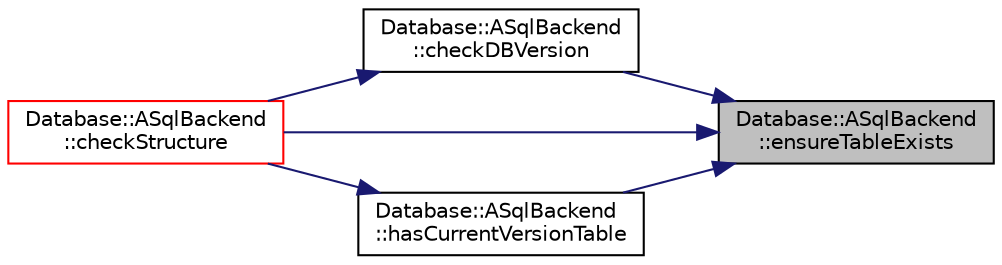 digraph "Database::ASqlBackend::ensureTableExists"
{
 // LATEX_PDF_SIZE
  edge [fontname="Helvetica",fontsize="10",labelfontname="Helvetica",labelfontsize="10"];
  node [fontname="Helvetica",fontsize="10",shape=record];
  rankdir="RL";
  Node1 [label="Database::ASqlBackend\l::ensureTableExists",height=0.2,width=0.4,color="black", fillcolor="grey75", style="filled", fontcolor="black",tooltip="Make sure given table exists in database."];
  Node1 -> Node2 [dir="back",color="midnightblue",fontsize="10",style="solid",fontname="Helvetica"];
  Node2 [label="Database::ASqlBackend\l::checkDBVersion",height=0.2,width=0.4,color="black", fillcolor="white", style="filled",URL="$class_database_1_1_a_sql_backend.html#aa1069ca198133cd660ca6a76c5861b81",tooltip="check current db version and upgrade structures if required"];
  Node2 -> Node3 [dir="back",color="midnightblue",fontsize="10",style="solid",fontname="Helvetica"];
  Node3 [label="Database::ASqlBackend\l::checkStructure",height=0.2,width=0.4,color="red", fillcolor="white", style="filled",URL="$class_database_1_1_a_sql_backend.html#ad00a7bed2c2268620552f6c1a64616f5",tooltip="validate database consistency"];
  Node1 -> Node3 [dir="back",color="midnightblue",fontsize="10",style="solid",fontname="Helvetica"];
  Node1 -> Node5 [dir="back",color="midnightblue",fontsize="10",style="solid",fontname="Helvetica"];
  Node5 [label="Database::ASqlBackend\l::hasCurrentVersionTable",height=0.2,width=0.4,color="black", fillcolor="white", style="filled",URL="$class_database_1_1_a_sql_backend.html#a9786615c15a6e0e878960d5e958012b2",tooltip=" "];
  Node5 -> Node3 [dir="back",color="midnightblue",fontsize="10",style="solid",fontname="Helvetica"];
}

